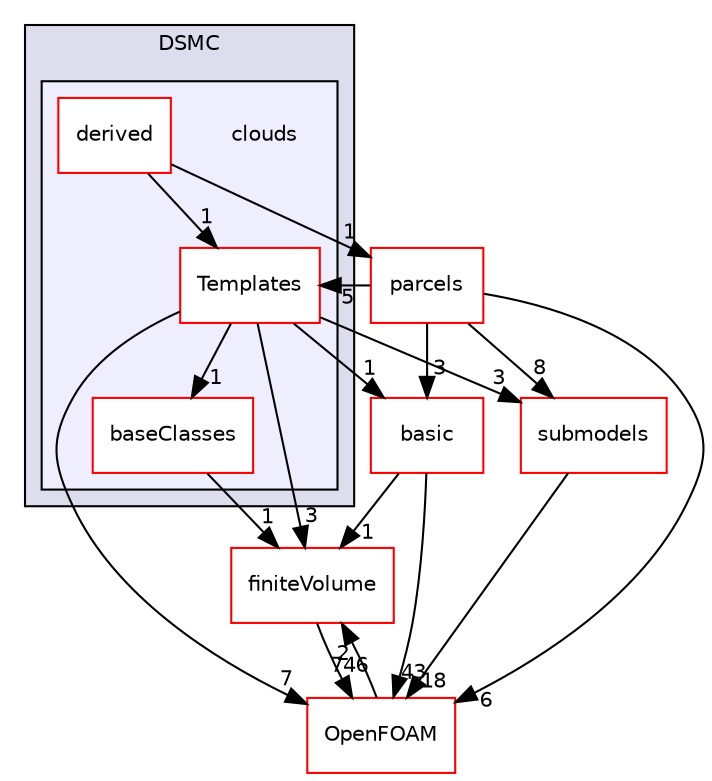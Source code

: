 digraph "src/lagrangian/DSMC/clouds" {
  bgcolor=transparent;
  compound=true
  node [ fontsize="10", fontname="Helvetica"];
  edge [ labelfontsize="10", labelfontname="Helvetica"];
  subgraph clusterdir_0edaa91cbfb55b9d84a014d50382efcb {
    graph [ bgcolor="#ddddee", pencolor="black", label="DSMC" fontname="Helvetica", fontsize="10", URL="dir_0edaa91cbfb55b9d84a014d50382efcb.html"]
  subgraph clusterdir_de5f31afe365503963d19e52cad41751 {
    graph [ bgcolor="#eeeeff", pencolor="black", label="" URL="dir_de5f31afe365503963d19e52cad41751.html"];
    dir_de5f31afe365503963d19e52cad41751 [shape=plaintext label="clouds"];
    dir_eda39c592276cda9226745254e8d6ab1 [shape=box label="baseClasses" color="red" fillcolor="white" style="filled" URL="dir_eda39c592276cda9226745254e8d6ab1.html"];
    dir_47aa50abad608b46d0c261972e8e805e [shape=box label="derived" color="red" fillcolor="white" style="filled" URL="dir_47aa50abad608b46d0c261972e8e805e.html"];
    dir_bf0dcb725d0b7b3f046929ad2f3e6af1 [shape=box label="Templates" color="red" fillcolor="white" style="filled" URL="dir_bf0dcb725d0b7b3f046929ad2f3e6af1.html"];
  }
  }
  dir_9bd15774b555cf7259a6fa18f99fe99b [shape=box label="finiteVolume" color="red" URL="dir_9bd15774b555cf7259a6fa18f99fe99b.html"];
  dir_d20ce37f40ae4228b7a50453b523c7b7 [shape=box label="parcels" color="red" URL="dir_d20ce37f40ae4228b7a50453b523c7b7.html"];
  dir_aa5533d18bfe518db8350fc74caf402d [shape=box label="submodels" color="red" URL="dir_aa5533d18bfe518db8350fc74caf402d.html"];
  dir_c5473ff19b20e6ec4dfe5c310b3778a8 [shape=box label="OpenFOAM" color="red" URL="dir_c5473ff19b20e6ec4dfe5c310b3778a8.html"];
  dir_584e0ab0901b4327f36f4285cac7f2f8 [shape=box label="basic" color="red" URL="dir_584e0ab0901b4327f36f4285cac7f2f8.html"];
  dir_9bd15774b555cf7259a6fa18f99fe99b->dir_c5473ff19b20e6ec4dfe5c310b3778a8 [headlabel="746", labeldistance=1.5 headhref="dir_000897_001897.html"];
  dir_eda39c592276cda9226745254e8d6ab1->dir_9bd15774b555cf7259a6fa18f99fe99b [headlabel="1", labeldistance=1.5 headhref="dir_001405_000897.html"];
  dir_d20ce37f40ae4228b7a50453b523c7b7->dir_aa5533d18bfe518db8350fc74caf402d [headlabel="8", labeldistance=1.5 headhref="dir_001411_001416.html"];
  dir_d20ce37f40ae4228b7a50453b523c7b7->dir_bf0dcb725d0b7b3f046929ad2f3e6af1 [headlabel="5", labeldistance=1.5 headhref="dir_001411_001409.html"];
  dir_d20ce37f40ae4228b7a50453b523c7b7->dir_c5473ff19b20e6ec4dfe5c310b3778a8 [headlabel="6", labeldistance=1.5 headhref="dir_001411_001897.html"];
  dir_d20ce37f40ae4228b7a50453b523c7b7->dir_584e0ab0901b4327f36f4285cac7f2f8 [headlabel="3", labeldistance=1.5 headhref="dir_001411_001366.html"];
  dir_aa5533d18bfe518db8350fc74caf402d->dir_c5473ff19b20e6ec4dfe5c310b3778a8 [headlabel="18", labeldistance=1.5 headhref="dir_001416_001897.html"];
  dir_bf0dcb725d0b7b3f046929ad2f3e6af1->dir_9bd15774b555cf7259a6fa18f99fe99b [headlabel="3", labeldistance=1.5 headhref="dir_001409_000897.html"];
  dir_bf0dcb725d0b7b3f046929ad2f3e6af1->dir_eda39c592276cda9226745254e8d6ab1 [headlabel="1", labeldistance=1.5 headhref="dir_001409_001405.html"];
  dir_bf0dcb725d0b7b3f046929ad2f3e6af1->dir_aa5533d18bfe518db8350fc74caf402d [headlabel="3", labeldistance=1.5 headhref="dir_001409_001416.html"];
  dir_bf0dcb725d0b7b3f046929ad2f3e6af1->dir_c5473ff19b20e6ec4dfe5c310b3778a8 [headlabel="7", labeldistance=1.5 headhref="dir_001409_001897.html"];
  dir_bf0dcb725d0b7b3f046929ad2f3e6af1->dir_584e0ab0901b4327f36f4285cac7f2f8 [headlabel="1", labeldistance=1.5 headhref="dir_001409_001366.html"];
  dir_c5473ff19b20e6ec4dfe5c310b3778a8->dir_9bd15774b555cf7259a6fa18f99fe99b [headlabel="2", labeldistance=1.5 headhref="dir_001897_000897.html"];
  dir_47aa50abad608b46d0c261972e8e805e->dir_d20ce37f40ae4228b7a50453b523c7b7 [headlabel="1", labeldistance=1.5 headhref="dir_001407_001411.html"];
  dir_47aa50abad608b46d0c261972e8e805e->dir_bf0dcb725d0b7b3f046929ad2f3e6af1 [headlabel="1", labeldistance=1.5 headhref="dir_001407_001409.html"];
  dir_584e0ab0901b4327f36f4285cac7f2f8->dir_9bd15774b555cf7259a6fa18f99fe99b [headlabel="1", labeldistance=1.5 headhref="dir_001366_000897.html"];
  dir_584e0ab0901b4327f36f4285cac7f2f8->dir_c5473ff19b20e6ec4dfe5c310b3778a8 [headlabel="43", labeldistance=1.5 headhref="dir_001366_001897.html"];
}
